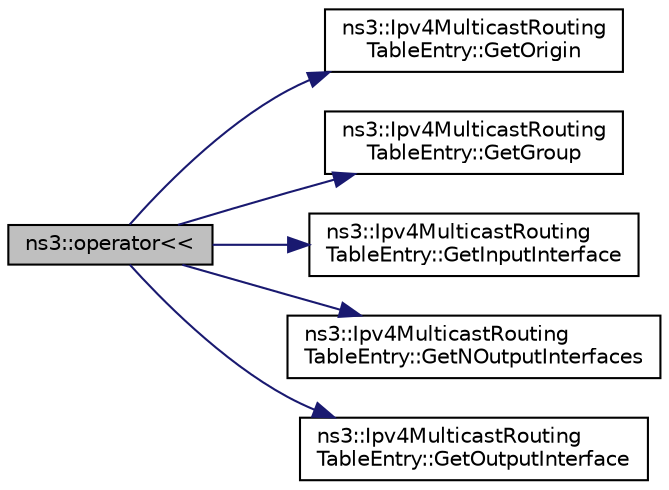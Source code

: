 digraph "ns3::operator&lt;&lt;"
{
  edge [fontname="Helvetica",fontsize="10",labelfontname="Helvetica",labelfontsize="10"];
  node [fontname="Helvetica",fontsize="10",shape=record];
  rankdir="LR";
  Node1 [label="ns3::operator\<\<",height=0.2,width=0.4,color="black", fillcolor="grey75", style="filled", fontcolor="black"];
  Node1 -> Node2 [color="midnightblue",fontsize="10",style="solid"];
  Node2 [label="ns3::Ipv4MulticastRouting\lTableEntry::GetOrigin",height=0.2,width=0.4,color="black", fillcolor="white", style="filled",URL="$dd/dfa/classns3_1_1Ipv4MulticastRoutingTableEntry.html#a3dd48341d47991f5ab7ada5323ebe363"];
  Node1 -> Node3 [color="midnightblue",fontsize="10",style="solid"];
  Node3 [label="ns3::Ipv4MulticastRouting\lTableEntry::GetGroup",height=0.2,width=0.4,color="black", fillcolor="white", style="filled",URL="$dd/dfa/classns3_1_1Ipv4MulticastRoutingTableEntry.html#ac4ee8795f597a84a8c273840c0e3b7bc"];
  Node1 -> Node4 [color="midnightblue",fontsize="10",style="solid"];
  Node4 [label="ns3::Ipv4MulticastRouting\lTableEntry::GetInputInterface",height=0.2,width=0.4,color="black", fillcolor="white", style="filled",URL="$dd/dfa/classns3_1_1Ipv4MulticastRoutingTableEntry.html#a43dbb54b66e279d5da7cd7144aaf2a8f"];
  Node1 -> Node5 [color="midnightblue",fontsize="10",style="solid"];
  Node5 [label="ns3::Ipv4MulticastRouting\lTableEntry::GetNOutputInterfaces",height=0.2,width=0.4,color="black", fillcolor="white", style="filled",URL="$dd/dfa/classns3_1_1Ipv4MulticastRoutingTableEntry.html#a02ede69355cf9443bfeb305568619cf6"];
  Node1 -> Node6 [color="midnightblue",fontsize="10",style="solid"];
  Node6 [label="ns3::Ipv4MulticastRouting\lTableEntry::GetOutputInterface",height=0.2,width=0.4,color="black", fillcolor="white", style="filled",URL="$dd/dfa/classns3_1_1Ipv4MulticastRoutingTableEntry.html#acd1feccb8fdecc671aceb9d6e221adf0"];
}
